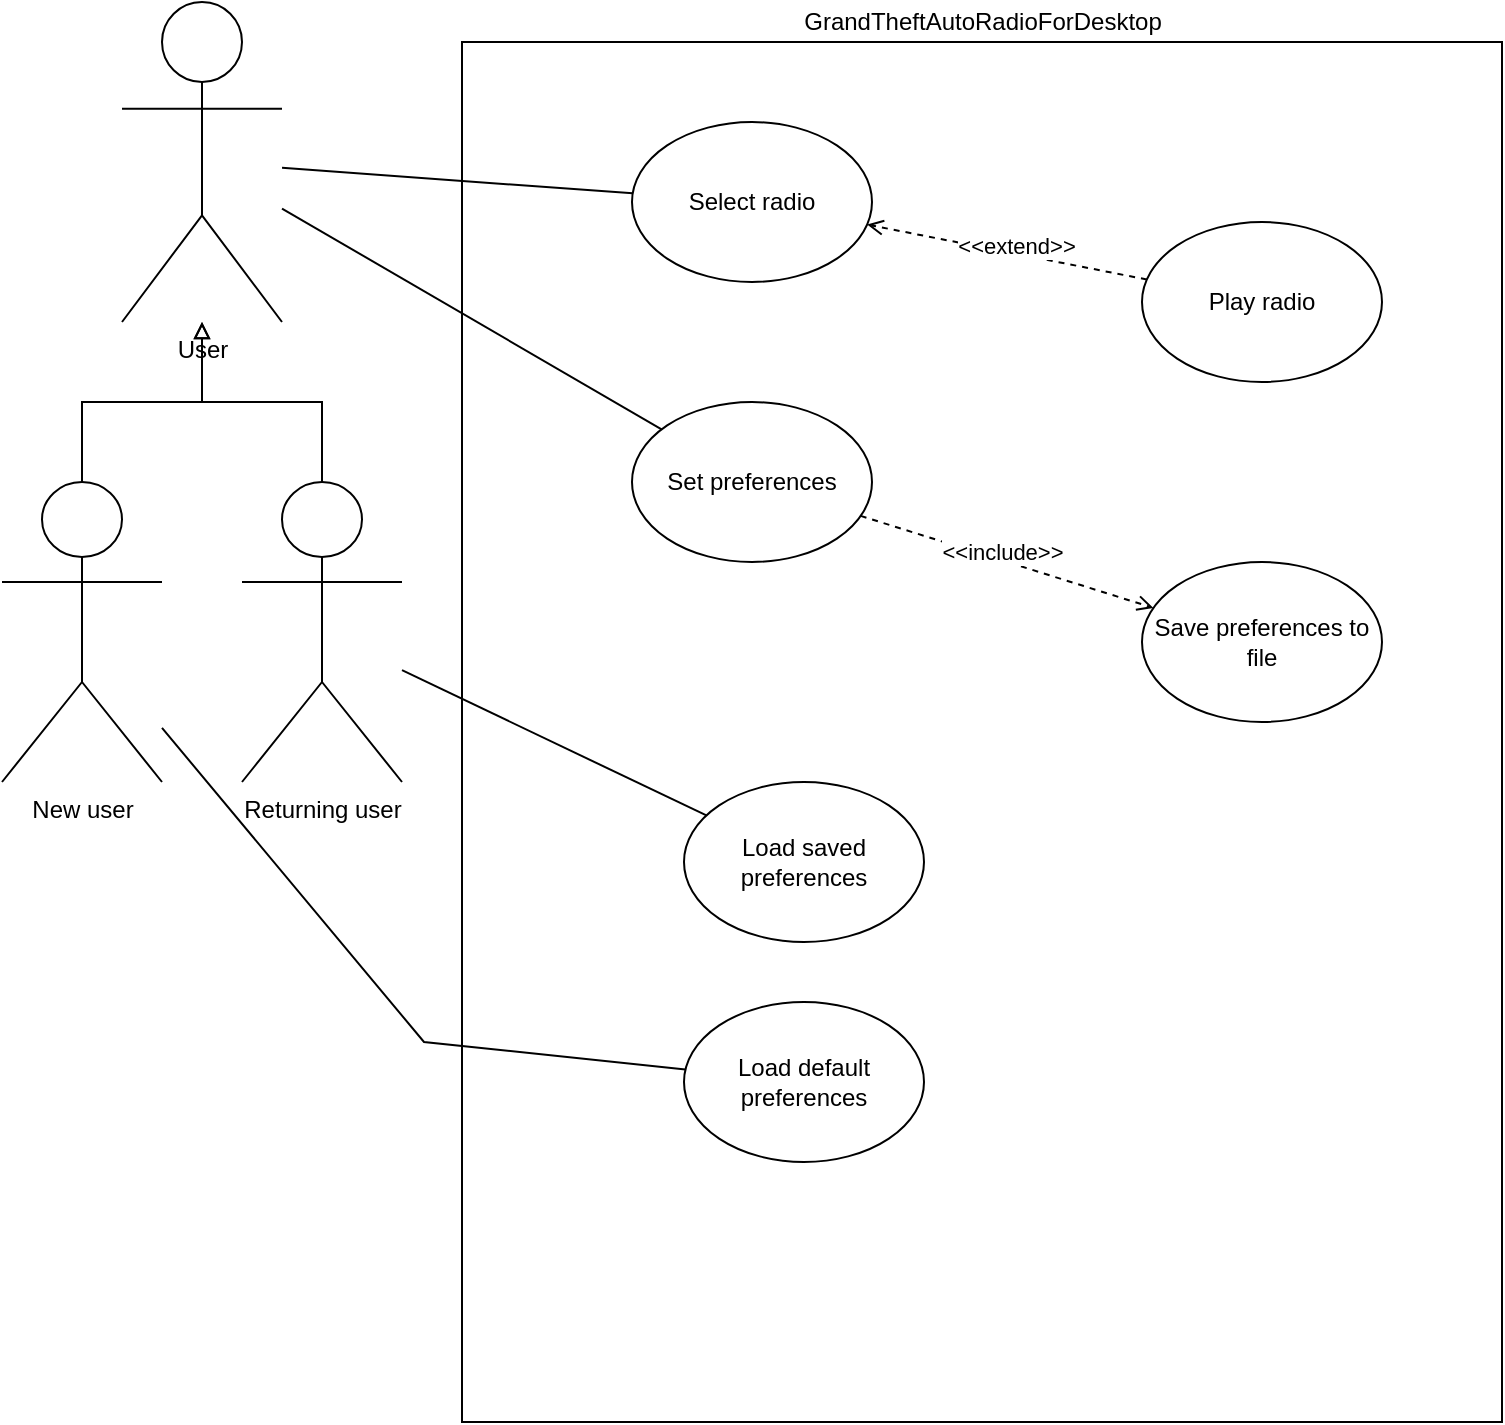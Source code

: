 <mxfile version="15.8.7" type="device"><diagram id="LvPPQ1LcntOPaPu35Nu4" name="Pagina-1"><mxGraphModel dx="2452" dy="1021" grid="1" gridSize="10" guides="1" tooltips="1" connect="1" arrows="1" fold="1" page="1" pageScale="1" pageWidth="827" pageHeight="1169" math="0" shadow="0"><root><mxCell id="0"/><mxCell id="1" parent="0"/><mxCell id="7wBMr80rtngaupEwjyas-1" value="" style="html=1;" vertex="1" parent="1"><mxGeometry x="269" y="60" width="520" height="690" as="geometry"/></mxCell><mxCell id="7wBMr80rtngaupEwjyas-2" value="GrandTheftAutoRadioForDesktop" style="text;html=1;align=center;verticalAlign=middle;resizable=0;points=[];autosize=1;strokeColor=none;fillColor=none;" vertex="1" parent="1"><mxGeometry x="434" y="40" width="190" height="20" as="geometry"/></mxCell><mxCell id="7wBMr80rtngaupEwjyas-23" style="edgeStyle=none;rounded=0;orthogonalLoop=1;jettySize=auto;html=1;endArrow=none;endFill=0;" edge="1" parent="1" source="7wBMr80rtngaupEwjyas-3" target="7wBMr80rtngaupEwjyas-11"><mxGeometry relative="1" as="geometry"/></mxCell><mxCell id="7wBMr80rtngaupEwjyas-24" style="edgeStyle=none;rounded=0;orthogonalLoop=1;jettySize=auto;html=1;endArrow=none;endFill=0;" edge="1" parent="1" source="7wBMr80rtngaupEwjyas-3" target="7wBMr80rtngaupEwjyas-18"><mxGeometry relative="1" as="geometry"/></mxCell><mxCell id="7wBMr80rtngaupEwjyas-3" value="User" style="shape=umlActor;verticalLabelPosition=bottom;verticalAlign=top;html=1;" vertex="1" parent="1"><mxGeometry x="99" y="40" width="80" height="160" as="geometry"/></mxCell><mxCell id="7wBMr80rtngaupEwjyas-9" style="edgeStyle=orthogonalEdgeStyle;rounded=0;orthogonalLoop=1;jettySize=auto;html=1;endArrow=block;endFill=0;" edge="1" parent="1" source="7wBMr80rtngaupEwjyas-4" target="7wBMr80rtngaupEwjyas-3"><mxGeometry relative="1" as="geometry"/></mxCell><mxCell id="7wBMr80rtngaupEwjyas-16" style="rounded=0;orthogonalLoop=1;jettySize=auto;html=1;endArrow=none;endFill=0;" edge="1" parent="1" source="7wBMr80rtngaupEwjyas-4" target="7wBMr80rtngaupEwjyas-14"><mxGeometry relative="1" as="geometry"><Array as="points"><mxPoint x="250" y="560"/></Array></mxGeometry></mxCell><mxCell id="7wBMr80rtngaupEwjyas-4" value="New user" style="shape=umlActor;verticalLabelPosition=bottom;verticalAlign=top;html=1;" vertex="1" parent="1"><mxGeometry x="39" y="280" width="80" height="150" as="geometry"/></mxCell><mxCell id="7wBMr80rtngaupEwjyas-10" style="edgeStyle=orthogonalEdgeStyle;rounded=0;orthogonalLoop=1;jettySize=auto;html=1;endArrow=block;endFill=0;" edge="1" parent="1" source="7wBMr80rtngaupEwjyas-5" target="7wBMr80rtngaupEwjyas-3"><mxGeometry relative="1" as="geometry"/></mxCell><mxCell id="7wBMr80rtngaupEwjyas-15" style="rounded=0;orthogonalLoop=1;jettySize=auto;html=1;endArrow=none;endFill=0;" edge="1" parent="1" source="7wBMr80rtngaupEwjyas-5" target="7wBMr80rtngaupEwjyas-13"><mxGeometry relative="1" as="geometry"/></mxCell><mxCell id="7wBMr80rtngaupEwjyas-5" value="Returning user" style="shape=umlActor;verticalLabelPosition=bottom;verticalAlign=top;html=1;" vertex="1" parent="1"><mxGeometry x="159" y="280" width="80" height="150" as="geometry"/></mxCell><mxCell id="7wBMr80rtngaupEwjyas-11" value="Select radio" style="ellipse;whiteSpace=wrap;html=1;" vertex="1" parent="1"><mxGeometry x="354" y="100" width="120" height="80" as="geometry"/></mxCell><mxCell id="7wBMr80rtngaupEwjyas-21" style="edgeStyle=none;rounded=0;orthogonalLoop=1;jettySize=auto;html=1;dashed=1;endArrow=open;endFill=0;" edge="1" parent="1" source="7wBMr80rtngaupEwjyas-12" target="7wBMr80rtngaupEwjyas-11"><mxGeometry relative="1" as="geometry"/></mxCell><mxCell id="7wBMr80rtngaupEwjyas-22" value="&amp;lt;&amp;lt;extend&amp;gt;&amp;gt;" style="edgeLabel;html=1;align=center;verticalAlign=middle;resizable=0;points=[];" vertex="1" connectable="0" parent="7wBMr80rtngaupEwjyas-21"><mxGeometry x="0.264" relative="1" as="geometry"><mxPoint x="23" as="offset"/></mxGeometry></mxCell><mxCell id="7wBMr80rtngaupEwjyas-12" value="Play radio" style="ellipse;whiteSpace=wrap;html=1;" vertex="1" parent="1"><mxGeometry x="609" y="150" width="120" height="80" as="geometry"/></mxCell><mxCell id="7wBMr80rtngaupEwjyas-13" value="Load saved preferences" style="ellipse;whiteSpace=wrap;html=1;" vertex="1" parent="1"><mxGeometry x="380" y="430" width="120" height="80" as="geometry"/></mxCell><mxCell id="7wBMr80rtngaupEwjyas-14" value="Load default preferences" style="ellipse;whiteSpace=wrap;html=1;" vertex="1" parent="1"><mxGeometry x="380" y="540" width="120" height="80" as="geometry"/></mxCell><mxCell id="7wBMr80rtngaupEwjyas-17" value="Save preferences to file" style="ellipse;whiteSpace=wrap;html=1;" vertex="1" parent="1"><mxGeometry x="609" y="320" width="120" height="80" as="geometry"/></mxCell><mxCell id="7wBMr80rtngaupEwjyas-26" style="edgeStyle=none;rounded=0;orthogonalLoop=1;jettySize=auto;html=1;endArrow=open;endFill=0;dashed=1;" edge="1" parent="1" source="7wBMr80rtngaupEwjyas-18" target="7wBMr80rtngaupEwjyas-17"><mxGeometry relative="1" as="geometry"/></mxCell><mxCell id="7wBMr80rtngaupEwjyas-27" value="&amp;lt;&amp;lt;include&amp;gt;&amp;gt;" style="edgeLabel;html=1;align=center;verticalAlign=middle;resizable=0;points=[];" vertex="1" connectable="0" parent="7wBMr80rtngaupEwjyas-26"><mxGeometry x="-0.327" y="3" relative="1" as="geometry"><mxPoint x="20" y="5" as="offset"/></mxGeometry></mxCell><mxCell id="7wBMr80rtngaupEwjyas-18" value="Set preferences" style="ellipse;whiteSpace=wrap;html=1;" vertex="1" parent="1"><mxGeometry x="354" y="240" width="120" height="80" as="geometry"/></mxCell></root></mxGraphModel></diagram></mxfile>